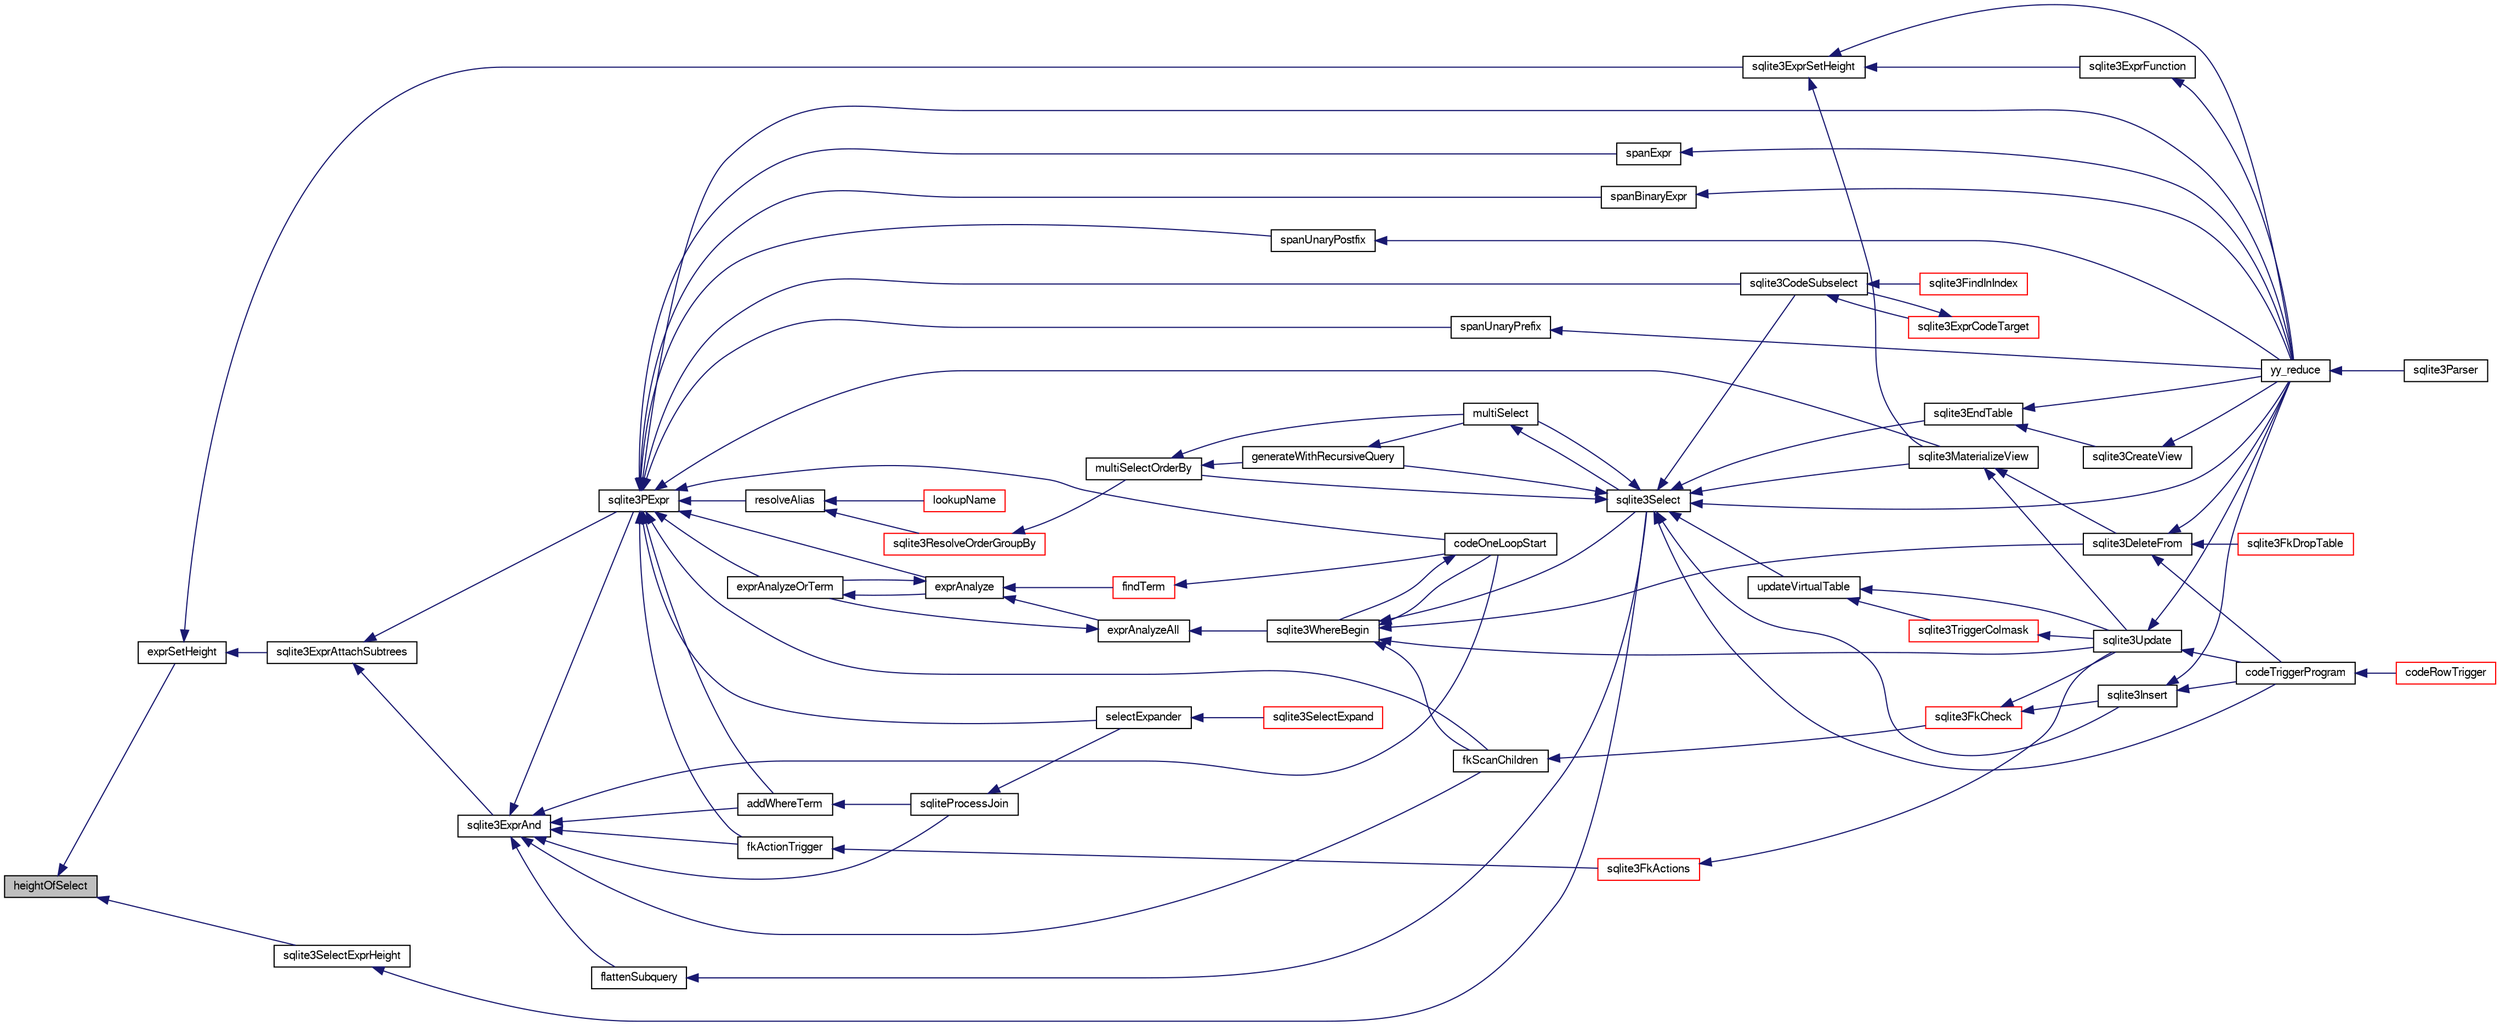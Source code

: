 digraph "heightOfSelect"
{
  edge [fontname="FreeSans",fontsize="10",labelfontname="FreeSans",labelfontsize="10"];
  node [fontname="FreeSans",fontsize="10",shape=record];
  rankdir="LR";
  Node138481 [label="heightOfSelect",height=0.2,width=0.4,color="black", fillcolor="grey75", style="filled", fontcolor="black"];
  Node138481 -> Node138482 [dir="back",color="midnightblue",fontsize="10",style="solid",fontname="FreeSans"];
  Node138482 [label="exprSetHeight",height=0.2,width=0.4,color="black", fillcolor="white", style="filled",URL="$sqlite3_8c.html#ab160869cf6622ffbf7a44bbe68e925c1"];
  Node138482 -> Node138483 [dir="back",color="midnightblue",fontsize="10",style="solid",fontname="FreeSans"];
  Node138483 [label="sqlite3ExprSetHeight",height=0.2,width=0.4,color="black", fillcolor="white", style="filled",URL="$sqlite3_8c.html#a13b3a0dad14aade87dda457f850a9748"];
  Node138483 -> Node138484 [dir="back",color="midnightblue",fontsize="10",style="solid",fontname="FreeSans"];
  Node138484 [label="sqlite3ExprFunction",height=0.2,width=0.4,color="black", fillcolor="white", style="filled",URL="$sqlite3_8c.html#a5b2b92c48e6cc86ac8f648d87e228fc7"];
  Node138484 -> Node138485 [dir="back",color="midnightblue",fontsize="10",style="solid",fontname="FreeSans"];
  Node138485 [label="yy_reduce",height=0.2,width=0.4,color="black", fillcolor="white", style="filled",URL="$sqlite3_8c.html#a7c419a9b25711c666a9a2449ef377f14"];
  Node138485 -> Node138486 [dir="back",color="midnightblue",fontsize="10",style="solid",fontname="FreeSans"];
  Node138486 [label="sqlite3Parser",height=0.2,width=0.4,color="black", fillcolor="white", style="filled",URL="$sqlite3_8c.html#a0327d71a5fabe0b6a343d78a2602e72a"];
  Node138483 -> Node138487 [dir="back",color="midnightblue",fontsize="10",style="solid",fontname="FreeSans"];
  Node138487 [label="sqlite3MaterializeView",height=0.2,width=0.4,color="black", fillcolor="white", style="filled",URL="$sqlite3_8c.html#a4557984b0b75f998fb0c3f231c9b1def"];
  Node138487 -> Node138488 [dir="back",color="midnightblue",fontsize="10",style="solid",fontname="FreeSans"];
  Node138488 [label="sqlite3DeleteFrom",height=0.2,width=0.4,color="black", fillcolor="white", style="filled",URL="$sqlite3_8c.html#ab9b4b45349188b49eabb23f94608a091"];
  Node138488 -> Node138489 [dir="back",color="midnightblue",fontsize="10",style="solid",fontname="FreeSans"];
  Node138489 [label="sqlite3FkDropTable",height=0.2,width=0.4,color="red", fillcolor="white", style="filled",URL="$sqlite3_8c.html#a1218c6fc74e89152ceaa4760e82f5ef9"];
  Node138488 -> Node138491 [dir="back",color="midnightblue",fontsize="10",style="solid",fontname="FreeSans"];
  Node138491 [label="codeTriggerProgram",height=0.2,width=0.4,color="black", fillcolor="white", style="filled",URL="$sqlite3_8c.html#a120801f59d9281d201d2ff4b2606836e"];
  Node138491 -> Node138492 [dir="back",color="midnightblue",fontsize="10",style="solid",fontname="FreeSans"];
  Node138492 [label="codeRowTrigger",height=0.2,width=0.4,color="red", fillcolor="white", style="filled",URL="$sqlite3_8c.html#a463cea5aaaf388b560b206570a0022fc"];
  Node138488 -> Node138485 [dir="back",color="midnightblue",fontsize="10",style="solid",fontname="FreeSans"];
  Node138487 -> Node138499 [dir="back",color="midnightblue",fontsize="10",style="solid",fontname="FreeSans"];
  Node138499 [label="sqlite3Update",height=0.2,width=0.4,color="black", fillcolor="white", style="filled",URL="$sqlite3_8c.html#ac5aa67c46e8cc8174566fabe6809fafa"];
  Node138499 -> Node138491 [dir="back",color="midnightblue",fontsize="10",style="solid",fontname="FreeSans"];
  Node138499 -> Node138485 [dir="back",color="midnightblue",fontsize="10",style="solid",fontname="FreeSans"];
  Node138483 -> Node138485 [dir="back",color="midnightblue",fontsize="10",style="solid",fontname="FreeSans"];
  Node138482 -> Node138502 [dir="back",color="midnightblue",fontsize="10",style="solid",fontname="FreeSans"];
  Node138502 [label="sqlite3ExprAttachSubtrees",height=0.2,width=0.4,color="black", fillcolor="white", style="filled",URL="$sqlite3_8c.html#a74aac72e6029e25c0d4505a4cc4020c6"];
  Node138502 -> Node138503 [dir="back",color="midnightblue",fontsize="10",style="solid",fontname="FreeSans"];
  Node138503 [label="sqlite3PExpr",height=0.2,width=0.4,color="black", fillcolor="white", style="filled",URL="$sqlite3_8c.html#a56670a96a4ad8449466fea3449f71c57"];
  Node138503 -> Node138504 [dir="back",color="midnightblue",fontsize="10",style="solid",fontname="FreeSans"];
  Node138504 [label="resolveAlias",height=0.2,width=0.4,color="black", fillcolor="white", style="filled",URL="$sqlite3_8c.html#af5aa683bef5c0eff80a792aa8a968167"];
  Node138504 -> Node138505 [dir="back",color="midnightblue",fontsize="10",style="solid",fontname="FreeSans"];
  Node138505 [label="lookupName",height=0.2,width=0.4,color="red", fillcolor="white", style="filled",URL="$sqlite3_8c.html#a9ee032f52b5e8bb82a72b574af904999"];
  Node138504 -> Node138574 [dir="back",color="midnightblue",fontsize="10",style="solid",fontname="FreeSans"];
  Node138574 [label="sqlite3ResolveOrderGroupBy",height=0.2,width=0.4,color="red", fillcolor="white", style="filled",URL="$sqlite3_8c.html#a2a1f1cd476b6007d2b2b0a9160dfb1eb"];
  Node138574 -> Node138554 [dir="back",color="midnightblue",fontsize="10",style="solid",fontname="FreeSans"];
  Node138554 [label="multiSelectOrderBy",height=0.2,width=0.4,color="black", fillcolor="white", style="filled",URL="$sqlite3_8c.html#afcdb8488c6f4dfdadaf9f04bca35b808"];
  Node138554 -> Node138552 [dir="back",color="midnightblue",fontsize="10",style="solid",fontname="FreeSans"];
  Node138552 [label="generateWithRecursiveQuery",height=0.2,width=0.4,color="black", fillcolor="white", style="filled",URL="$sqlite3_8c.html#ade2c3663fa9c3b9676507984b9483942"];
  Node138552 -> Node138553 [dir="back",color="midnightblue",fontsize="10",style="solid",fontname="FreeSans"];
  Node138553 [label="multiSelect",height=0.2,width=0.4,color="black", fillcolor="white", style="filled",URL="$sqlite3_8c.html#a6456c61f3d9b2389738753cedfa24fa7"];
  Node138553 -> Node138521 [dir="back",color="midnightblue",fontsize="10",style="solid",fontname="FreeSans"];
  Node138521 [label="sqlite3Select",height=0.2,width=0.4,color="black", fillcolor="white", style="filled",URL="$sqlite3_8c.html#a2465ee8c956209ba4b272477b7c21a45"];
  Node138521 -> Node138522 [dir="back",color="midnightblue",fontsize="10",style="solid",fontname="FreeSans"];
  Node138522 [label="sqlite3CodeSubselect",height=0.2,width=0.4,color="black", fillcolor="white", style="filled",URL="$sqlite3_8c.html#aa69b46d2204a1d1b110107a1be12ee0c"];
  Node138522 -> Node138523 [dir="back",color="midnightblue",fontsize="10",style="solid",fontname="FreeSans"];
  Node138523 [label="sqlite3FindInIndex",height=0.2,width=0.4,color="red", fillcolor="white", style="filled",URL="$sqlite3_8c.html#af7d8c56ab0231f44bb5f87b3fafeffb2"];
  Node138522 -> Node138525 [dir="back",color="midnightblue",fontsize="10",style="solid",fontname="FreeSans"];
  Node138525 [label="sqlite3ExprCodeTarget",height=0.2,width=0.4,color="red", fillcolor="white", style="filled",URL="$sqlite3_8c.html#a4f308397a0a3ed299ed31aaa1ae2a293"];
  Node138525 -> Node138522 [dir="back",color="midnightblue",fontsize="10",style="solid",fontname="FreeSans"];
  Node138521 -> Node138514 [dir="back",color="midnightblue",fontsize="10",style="solid",fontname="FreeSans"];
  Node138514 [label="sqlite3EndTable",height=0.2,width=0.4,color="black", fillcolor="white", style="filled",URL="$sqlite3_8c.html#a7b5f2c66c0f0b6f819d970ca389768b0"];
  Node138514 -> Node138515 [dir="back",color="midnightblue",fontsize="10",style="solid",fontname="FreeSans"];
  Node138515 [label="sqlite3CreateView",height=0.2,width=0.4,color="black", fillcolor="white", style="filled",URL="$sqlite3_8c.html#a9d85cb00ff71dee5cd9a019503a6982e"];
  Node138515 -> Node138485 [dir="back",color="midnightblue",fontsize="10",style="solid",fontname="FreeSans"];
  Node138514 -> Node138485 [dir="back",color="midnightblue",fontsize="10",style="solid",fontname="FreeSans"];
  Node138521 -> Node138487 [dir="back",color="midnightblue",fontsize="10",style="solid",fontname="FreeSans"];
  Node138521 -> Node138498 [dir="back",color="midnightblue",fontsize="10",style="solid",fontname="FreeSans"];
  Node138498 [label="sqlite3Insert",height=0.2,width=0.4,color="black", fillcolor="white", style="filled",URL="$sqlite3_8c.html#a5b17c9c2000bae6bdff8e6be48d7dc2b"];
  Node138498 -> Node138491 [dir="back",color="midnightblue",fontsize="10",style="solid",fontname="FreeSans"];
  Node138498 -> Node138485 [dir="back",color="midnightblue",fontsize="10",style="solid",fontname="FreeSans"];
  Node138521 -> Node138552 [dir="back",color="midnightblue",fontsize="10",style="solid",fontname="FreeSans"];
  Node138521 -> Node138553 [dir="back",color="midnightblue",fontsize="10",style="solid",fontname="FreeSans"];
  Node138521 -> Node138554 [dir="back",color="midnightblue",fontsize="10",style="solid",fontname="FreeSans"];
  Node138521 -> Node138491 [dir="back",color="midnightblue",fontsize="10",style="solid",fontname="FreeSans"];
  Node138521 -> Node138570 [dir="back",color="midnightblue",fontsize="10",style="solid",fontname="FreeSans"];
  Node138570 [label="updateVirtualTable",height=0.2,width=0.4,color="black", fillcolor="white", style="filled",URL="$sqlite3_8c.html#a740220531db9293c39a2cdd7da3f74e1"];
  Node138570 -> Node138501 [dir="back",color="midnightblue",fontsize="10",style="solid",fontname="FreeSans"];
  Node138501 [label="sqlite3TriggerColmask",height=0.2,width=0.4,color="red", fillcolor="white", style="filled",URL="$sqlite3_8c.html#acace8e99e37ae5e84ea03c65e820c540"];
  Node138501 -> Node138499 [dir="back",color="midnightblue",fontsize="10",style="solid",fontname="FreeSans"];
  Node138570 -> Node138499 [dir="back",color="midnightblue",fontsize="10",style="solid",fontname="FreeSans"];
  Node138521 -> Node138485 [dir="back",color="midnightblue",fontsize="10",style="solid",fontname="FreeSans"];
  Node138554 -> Node138553 [dir="back",color="midnightblue",fontsize="10",style="solid",fontname="FreeSans"];
  Node138503 -> Node138522 [dir="back",color="midnightblue",fontsize="10",style="solid",fontname="FreeSans"];
  Node138503 -> Node138487 [dir="back",color="midnightblue",fontsize="10",style="solid",fontname="FreeSans"];
  Node138503 -> Node138541 [dir="back",color="midnightblue",fontsize="10",style="solid",fontname="FreeSans"];
  Node138541 [label="fkScanChildren",height=0.2,width=0.4,color="black", fillcolor="white", style="filled",URL="$sqlite3_8c.html#a67c9dcb484336b3155e7a82a037d4691"];
  Node138541 -> Node138542 [dir="back",color="midnightblue",fontsize="10",style="solid",fontname="FreeSans"];
  Node138542 [label="sqlite3FkCheck",height=0.2,width=0.4,color="red", fillcolor="white", style="filled",URL="$sqlite3_8c.html#aa38fb76c7d6f48f19772877a41703b92"];
  Node138542 -> Node138498 [dir="back",color="midnightblue",fontsize="10",style="solid",fontname="FreeSans"];
  Node138542 -> Node138499 [dir="back",color="midnightblue",fontsize="10",style="solid",fontname="FreeSans"];
  Node138503 -> Node138575 [dir="back",color="midnightblue",fontsize="10",style="solid",fontname="FreeSans"];
  Node138575 [label="fkActionTrigger",height=0.2,width=0.4,color="black", fillcolor="white", style="filled",URL="$sqlite3_8c.html#a45d66e3277860bacad58eb6296680c8e"];
  Node138575 -> Node138495 [dir="back",color="midnightblue",fontsize="10",style="solid",fontname="FreeSans"];
  Node138495 [label="sqlite3FkActions",height=0.2,width=0.4,color="red", fillcolor="white", style="filled",URL="$sqlite3_8c.html#a39159bd1623724946c22355ba7f3ef90"];
  Node138495 -> Node138499 [dir="back",color="midnightblue",fontsize="10",style="solid",fontname="FreeSans"];
  Node138503 -> Node138576 [dir="back",color="midnightblue",fontsize="10",style="solid",fontname="FreeSans"];
  Node138576 [label="addWhereTerm",height=0.2,width=0.4,color="black", fillcolor="white", style="filled",URL="$sqlite3_8c.html#a916438f860daaffa479b734432cbdf25"];
  Node138576 -> Node138577 [dir="back",color="midnightblue",fontsize="10",style="solid",fontname="FreeSans"];
  Node138577 [label="sqliteProcessJoin",height=0.2,width=0.4,color="black", fillcolor="white", style="filled",URL="$sqlite3_8c.html#a4c90acd601941efc455f7b09a7f9d6a9"];
  Node138577 -> Node138519 [dir="back",color="midnightblue",fontsize="10",style="solid",fontname="FreeSans"];
  Node138519 [label="selectExpander",height=0.2,width=0.4,color="black", fillcolor="white", style="filled",URL="$sqlite3_8c.html#abee977318fbf74531340c6e41b0ca953"];
  Node138519 -> Node138520 [dir="back",color="midnightblue",fontsize="10",style="solid",fontname="FreeSans"];
  Node138520 [label="sqlite3SelectExpand",height=0.2,width=0.4,color="red", fillcolor="white", style="filled",URL="$sqlite3_8c.html#ae55acd1d8219505e629c2148950fa3de"];
  Node138503 -> Node138519 [dir="back",color="midnightblue",fontsize="10",style="solid",fontname="FreeSans"];
  Node138503 -> Node138567 [dir="back",color="midnightblue",fontsize="10",style="solid",fontname="FreeSans"];
  Node138567 [label="exprAnalyzeOrTerm",height=0.2,width=0.4,color="black", fillcolor="white", style="filled",URL="$sqlite3_8c.html#ab95cabd8b51cb2291b5bef0c4a3776d2"];
  Node138567 -> Node138560 [dir="back",color="midnightblue",fontsize="10",style="solid",fontname="FreeSans"];
  Node138560 [label="exprAnalyze",height=0.2,width=0.4,color="black", fillcolor="white", style="filled",URL="$sqlite3_8c.html#acb10e48c9a4184a4edd9bfd5b14ad0b7"];
  Node138560 -> Node138561 [dir="back",color="midnightblue",fontsize="10",style="solid",fontname="FreeSans"];
  Node138561 [label="findTerm",height=0.2,width=0.4,color="red", fillcolor="white", style="filled",URL="$sqlite3_8c.html#af26eb1eed85001fcf29fa189b631ac4b"];
  Node138561 -> Node138543 [dir="back",color="midnightblue",fontsize="10",style="solid",fontname="FreeSans"];
  Node138543 [label="codeOneLoopStart",height=0.2,width=0.4,color="black", fillcolor="white", style="filled",URL="$sqlite3_8c.html#aa868875120b151c169cc79139ed6e008"];
  Node138543 -> Node138540 [dir="back",color="midnightblue",fontsize="10",style="solid",fontname="FreeSans"];
  Node138540 [label="sqlite3WhereBegin",height=0.2,width=0.4,color="black", fillcolor="white", style="filled",URL="$sqlite3_8c.html#acad049f5c9a96a8118cffd5e5ce89f7c"];
  Node138540 -> Node138488 [dir="back",color="midnightblue",fontsize="10",style="solid",fontname="FreeSans"];
  Node138540 -> Node138541 [dir="back",color="midnightblue",fontsize="10",style="solid",fontname="FreeSans"];
  Node138540 -> Node138521 [dir="back",color="midnightblue",fontsize="10",style="solid",fontname="FreeSans"];
  Node138540 -> Node138499 [dir="back",color="midnightblue",fontsize="10",style="solid",fontname="FreeSans"];
  Node138540 -> Node138543 [dir="back",color="midnightblue",fontsize="10",style="solid",fontname="FreeSans"];
  Node138560 -> Node138566 [dir="back",color="midnightblue",fontsize="10",style="solid",fontname="FreeSans"];
  Node138566 [label="exprAnalyzeAll",height=0.2,width=0.4,color="black", fillcolor="white", style="filled",URL="$sqlite3_8c.html#a2e7a957af98e240fa68e34d6ff639437"];
  Node138566 -> Node138567 [dir="back",color="midnightblue",fontsize="10",style="solid",fontname="FreeSans"];
  Node138566 -> Node138540 [dir="back",color="midnightblue",fontsize="10",style="solid",fontname="FreeSans"];
  Node138560 -> Node138567 [dir="back",color="midnightblue",fontsize="10",style="solid",fontname="FreeSans"];
  Node138503 -> Node138560 [dir="back",color="midnightblue",fontsize="10",style="solid",fontname="FreeSans"];
  Node138503 -> Node138543 [dir="back",color="midnightblue",fontsize="10",style="solid",fontname="FreeSans"];
  Node138503 -> Node138578 [dir="back",color="midnightblue",fontsize="10",style="solid",fontname="FreeSans"];
  Node138578 [label="spanExpr",height=0.2,width=0.4,color="black", fillcolor="white", style="filled",URL="$sqlite3_8c.html#a6e0f4c0a51ae37b7365cb93d14e5f152"];
  Node138578 -> Node138485 [dir="back",color="midnightblue",fontsize="10",style="solid",fontname="FreeSans"];
  Node138503 -> Node138579 [dir="back",color="midnightblue",fontsize="10",style="solid",fontname="FreeSans"];
  Node138579 [label="spanBinaryExpr",height=0.2,width=0.4,color="black", fillcolor="white", style="filled",URL="$sqlite3_8c.html#a95b622ad163a00b80796b5642d0110b3"];
  Node138579 -> Node138485 [dir="back",color="midnightblue",fontsize="10",style="solid",fontname="FreeSans"];
  Node138503 -> Node138580 [dir="back",color="midnightblue",fontsize="10",style="solid",fontname="FreeSans"];
  Node138580 [label="spanUnaryPostfix",height=0.2,width=0.4,color="black", fillcolor="white", style="filled",URL="$sqlite3_8c.html#ad341e622f6189a86564d1ca23d09fafb"];
  Node138580 -> Node138485 [dir="back",color="midnightblue",fontsize="10",style="solid",fontname="FreeSans"];
  Node138503 -> Node138581 [dir="back",color="midnightblue",fontsize="10",style="solid",fontname="FreeSans"];
  Node138581 [label="spanUnaryPrefix",height=0.2,width=0.4,color="black", fillcolor="white", style="filled",URL="$sqlite3_8c.html#a12a8a3390395929d23d5201edf58390d"];
  Node138581 -> Node138485 [dir="back",color="midnightblue",fontsize="10",style="solid",fontname="FreeSans"];
  Node138503 -> Node138485 [dir="back",color="midnightblue",fontsize="10",style="solid",fontname="FreeSans"];
  Node138502 -> Node138582 [dir="back",color="midnightblue",fontsize="10",style="solid",fontname="FreeSans"];
  Node138582 [label="sqlite3ExprAnd",height=0.2,width=0.4,color="black", fillcolor="white", style="filled",URL="$sqlite3_8c.html#adb7ce3f2fe4bc4cb22dbb82aed2b6c32"];
  Node138582 -> Node138503 [dir="back",color="midnightblue",fontsize="10",style="solid",fontname="FreeSans"];
  Node138582 -> Node138541 [dir="back",color="midnightblue",fontsize="10",style="solid",fontname="FreeSans"];
  Node138582 -> Node138575 [dir="back",color="midnightblue",fontsize="10",style="solid",fontname="FreeSans"];
  Node138582 -> Node138576 [dir="back",color="midnightblue",fontsize="10",style="solid",fontname="FreeSans"];
  Node138582 -> Node138577 [dir="back",color="midnightblue",fontsize="10",style="solid",fontname="FreeSans"];
  Node138582 -> Node138583 [dir="back",color="midnightblue",fontsize="10",style="solid",fontname="FreeSans"];
  Node138583 [label="flattenSubquery",height=0.2,width=0.4,color="black", fillcolor="white", style="filled",URL="$sqlite3_8c.html#aa7dcde293e634ad09c4d76c16a640491"];
  Node138583 -> Node138521 [dir="back",color="midnightblue",fontsize="10",style="solid",fontname="FreeSans"];
  Node138582 -> Node138543 [dir="back",color="midnightblue",fontsize="10",style="solid",fontname="FreeSans"];
  Node138481 -> Node138584 [dir="back",color="midnightblue",fontsize="10",style="solid",fontname="FreeSans"];
  Node138584 [label="sqlite3SelectExprHeight",height=0.2,width=0.4,color="black", fillcolor="white", style="filled",URL="$sqlite3_8c.html#a685dee7eef61a01436347a9f2f98c61f"];
  Node138584 -> Node138521 [dir="back",color="midnightblue",fontsize="10",style="solid",fontname="FreeSans"];
}
